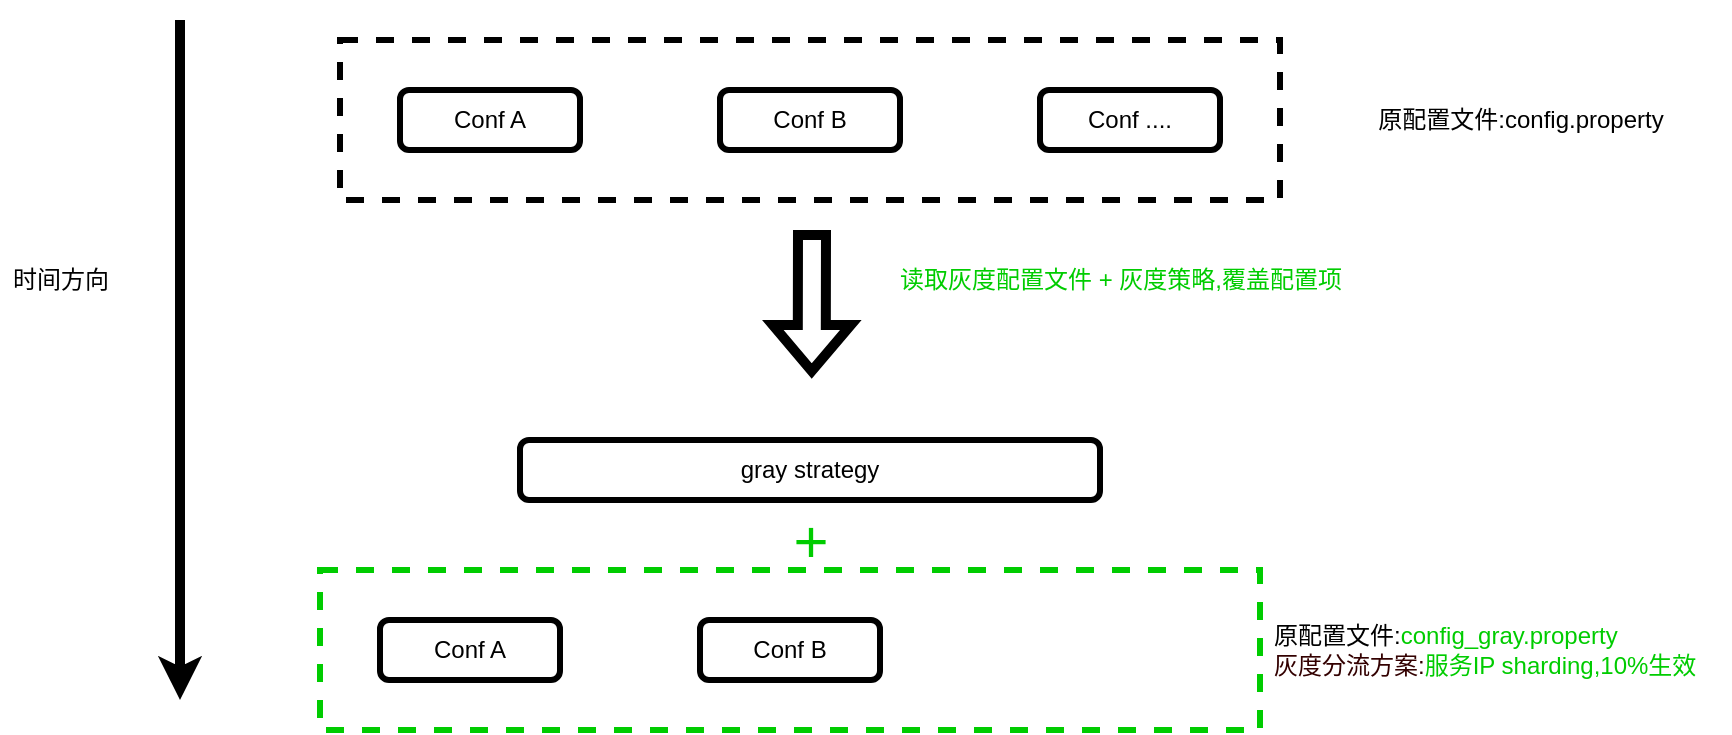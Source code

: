 <mxfile version="16.4.5" type="github">
  <diagram id="zacrkn34sIO4L3OqYdmY" name="Page-1">
    <mxGraphModel dx="1422" dy="882" grid="1" gridSize="10" guides="1" tooltips="1" connect="1" arrows="1" fold="1" page="1" pageScale="1" pageWidth="1100" pageHeight="850" math="0" shadow="0">
      <root>
        <mxCell id="0" />
        <mxCell id="1" parent="0" />
        <mxCell id="84d6I-7gki2v_Zni0cwv-1" value="" style="endArrow=classic;html=1;rounded=0;strokeWidth=5;" edge="1" parent="1">
          <mxGeometry width="50" height="50" relative="1" as="geometry">
            <mxPoint x="260" y="160" as="sourcePoint" />
            <mxPoint x="260" y="500" as="targetPoint" />
          </mxGeometry>
        </mxCell>
        <mxCell id="84d6I-7gki2v_Zni0cwv-2" value="时间方向" style="text;html=1;align=center;verticalAlign=middle;resizable=0;points=[];autosize=1;strokeColor=none;fillColor=none;" vertex="1" parent="1">
          <mxGeometry x="170" y="280" width="60" height="20" as="geometry" />
        </mxCell>
        <mxCell id="84d6I-7gki2v_Zni0cwv-3" value="" style="rounded=0;whiteSpace=wrap;html=1;fillColor=none;strokeWidth=3;dashed=1;" vertex="1" parent="1">
          <mxGeometry x="340" y="170" width="470" height="80" as="geometry" />
        </mxCell>
        <mxCell id="84d6I-7gki2v_Zni0cwv-4" value="原配置文件:config.property" style="text;html=1;align=center;verticalAlign=middle;resizable=0;points=[];autosize=1;strokeColor=none;fillColor=none;" vertex="1" parent="1">
          <mxGeometry x="850" y="200" width="160" height="20" as="geometry" />
        </mxCell>
        <mxCell id="84d6I-7gki2v_Zni0cwv-5" value="Conf A" style="rounded=1;whiteSpace=wrap;html=1;strokeWidth=3;fillColor=none;" vertex="1" parent="1">
          <mxGeometry x="370" y="195" width="90" height="30" as="geometry" />
        </mxCell>
        <mxCell id="84d6I-7gki2v_Zni0cwv-6" value="Conf B" style="rounded=1;whiteSpace=wrap;html=1;strokeWidth=3;fillColor=none;" vertex="1" parent="1">
          <mxGeometry x="530" y="195" width="90" height="30" as="geometry" />
        </mxCell>
        <mxCell id="84d6I-7gki2v_Zni0cwv-7" value="Conf ...." style="rounded=1;whiteSpace=wrap;html=1;strokeWidth=3;fillColor=none;" vertex="1" parent="1">
          <mxGeometry x="690" y="195" width="90" height="30" as="geometry" />
        </mxCell>
        <mxCell id="84d6I-7gki2v_Zni0cwv-8" value="" style="rounded=0;whiteSpace=wrap;html=1;fillColor=none;strokeWidth=3;dashed=1;strokeColor=#00CC00;" vertex="1" parent="1">
          <mxGeometry x="330" y="435" width="470" height="80" as="geometry" />
        </mxCell>
        <mxCell id="84d6I-7gki2v_Zni0cwv-9" value="原配置文件:&lt;font color=&quot;#00cc00&quot;&gt;config_gray.property&lt;/font&gt;&lt;br&gt;&lt;font color=&quot;#330000&quot;&gt;灰度分流方案:&lt;/font&gt;&lt;font color=&quot;#00cc00&quot;&gt;服务IP sharding,10%生效&lt;/font&gt;" style="text;html=1;align=left;verticalAlign=middle;resizable=0;points=[];autosize=1;strokeColor=none;fillColor=none;" vertex="1" parent="1">
          <mxGeometry x="805" y="460" width="230" height="30" as="geometry" />
        </mxCell>
        <mxCell id="84d6I-7gki2v_Zni0cwv-10" value="Conf A" style="rounded=1;whiteSpace=wrap;html=1;strokeWidth=3;fillColor=none;" vertex="1" parent="1">
          <mxGeometry x="360" y="460" width="90" height="30" as="geometry" />
        </mxCell>
        <mxCell id="84d6I-7gki2v_Zni0cwv-11" value="Conf B" style="rounded=1;whiteSpace=wrap;html=1;strokeWidth=3;fillColor=none;" vertex="1" parent="1">
          <mxGeometry x="520" y="460" width="90" height="30" as="geometry" />
        </mxCell>
        <mxCell id="84d6I-7gki2v_Zni0cwv-13" value="" style="shape=flexArrow;endArrow=classic;html=1;rounded=0;strokeWidth=5;entryX=0.538;entryY=-0.025;entryDx=0;entryDy=0;entryPerimeter=0;" edge="1" parent="1">
          <mxGeometry width="50" height="50" relative="1" as="geometry">
            <mxPoint x="576" y="265" as="sourcePoint" />
            <mxPoint x="575.86" y="338" as="targetPoint" />
          </mxGeometry>
        </mxCell>
        <mxCell id="84d6I-7gki2v_Zni0cwv-14" value="读取灰度配置文件 + 灰度策略,覆盖配置项" style="text;html=1;align=center;verticalAlign=middle;resizable=0;points=[];autosize=1;strokeColor=none;fillColor=none;fontColor=#00CC00;" vertex="1" parent="1">
          <mxGeometry x="610" y="280" width="240" height="20" as="geometry" />
        </mxCell>
        <mxCell id="84d6I-7gki2v_Zni0cwv-17" value="gray strategy" style="rounded=1;whiteSpace=wrap;html=1;strokeWidth=3;fillColor=none;" vertex="1" parent="1">
          <mxGeometry x="430" y="370" width="290" height="30" as="geometry" />
        </mxCell>
        <mxCell id="84d6I-7gki2v_Zni0cwv-18" value="&lt;font style=&quot;font-size: 30px&quot;&gt;+&lt;/font&gt;" style="text;html=1;align=center;verticalAlign=middle;resizable=0;points=[];autosize=1;strokeColor=none;fillColor=none;fontColor=#00CC00;" vertex="1" parent="1">
          <mxGeometry x="560" y="405" width="30" height="30" as="geometry" />
        </mxCell>
      </root>
    </mxGraphModel>
  </diagram>
</mxfile>
